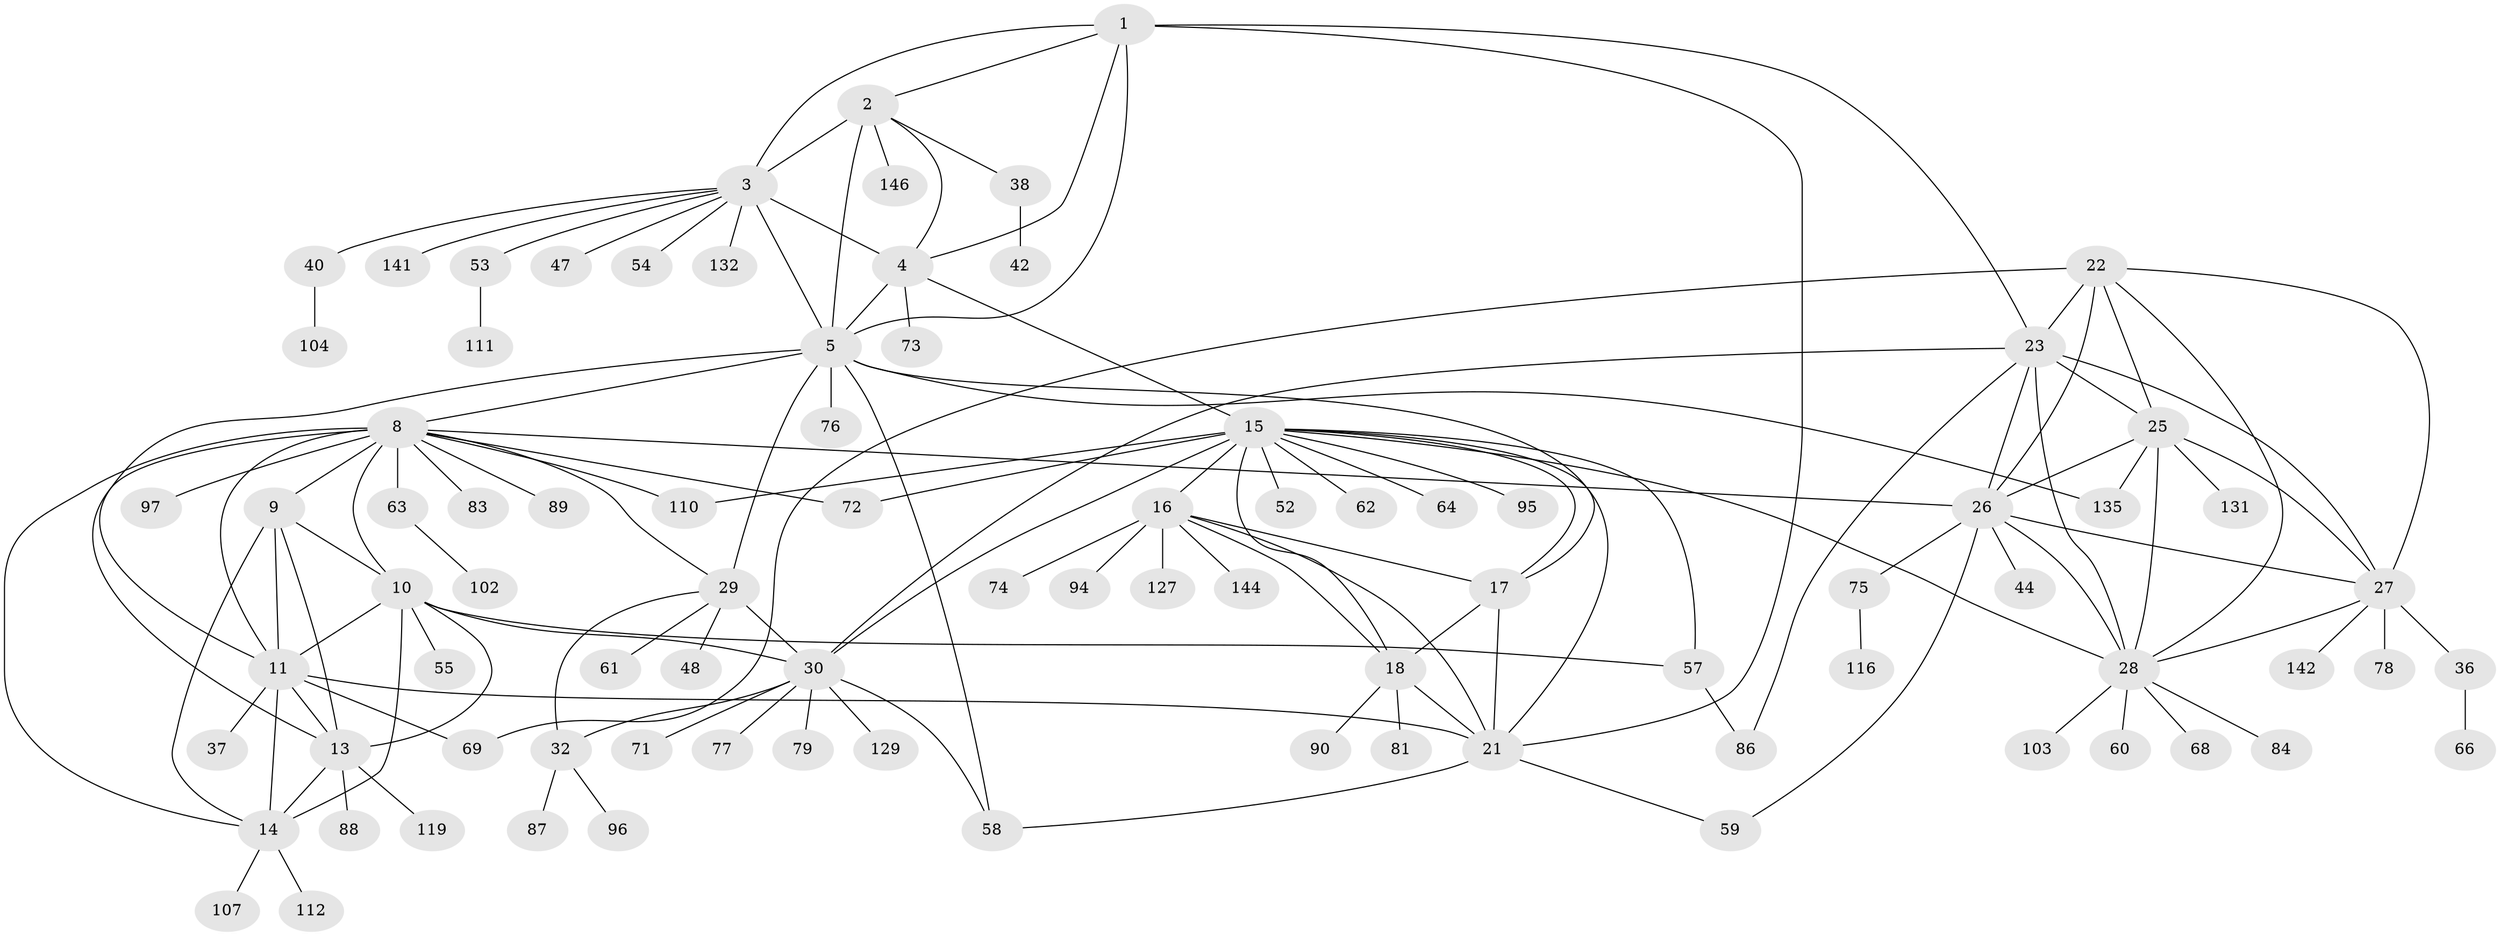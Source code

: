 // original degree distribution, {8: 0.06164383561643835, 9: 0.0547945205479452, 12: 0.02054794520547945, 11: 0.03424657534246575, 13: 0.00684931506849315, 6: 0.00684931506849315, 15: 0.00684931506849315, 7: 0.0136986301369863, 10: 0.0273972602739726, 14: 0.00684931506849315, 2: 0.1506849315068493, 1: 0.5821917808219178, 3: 0.0273972602739726}
// Generated by graph-tools (version 1.1) at 2025/19/03/04/25 18:19:47]
// undirected, 87 vertices, 138 edges
graph export_dot {
graph [start="1"]
  node [color=gray90,style=filled];
  1;
  2 [super="+51"];
  3;
  4 [super="+49+70+99+100"];
  5 [super="+45+108+134+137+140+82+7+6+85"];
  8;
  9 [super="+106"];
  10;
  11 [super="+12+109"];
  13;
  14;
  15 [super="+19"];
  16;
  17 [super="+43+91+130+124+65"];
  18 [super="+20+115"];
  21 [super="+67+46+92"];
  22 [super="+133+139+50"];
  23 [super="+24+105"];
  25;
  26;
  27;
  28;
  29 [super="+33"];
  30 [super="+31+39+120+145"];
  32;
  36;
  37;
  38;
  40;
  42;
  44;
  47;
  48;
  52;
  53;
  54;
  55;
  57;
  58;
  59;
  60;
  61;
  62;
  63;
  64;
  66;
  68;
  69;
  71;
  72;
  73 [super="+93"];
  74;
  75;
  76;
  77 [super="+136"];
  78;
  79;
  81;
  83;
  84;
  86 [super="+117"];
  87;
  88;
  89;
  90;
  94;
  95 [super="+121+143"];
  96;
  97;
  102;
  103 [super="+126"];
  104;
  107;
  110;
  111;
  112;
  116;
  119;
  127;
  129;
  131;
  132;
  135;
  141;
  142;
  144;
  146;
  1 -- 2;
  1 -- 3;
  1 -- 4;
  1 -- 5 [weight=3];
  1 -- 21;
  1 -- 23;
  2 -- 3;
  2 -- 4;
  2 -- 5 [weight=3];
  2 -- 38;
  2 -- 146;
  3 -- 4;
  3 -- 5 [weight=3];
  3 -- 40;
  3 -- 47;
  3 -- 53;
  3 -- 54;
  3 -- 132;
  3 -- 141;
  4 -- 5 [weight=3];
  4 -- 73;
  4 -- 15;
  5 -- 11;
  5 -- 58;
  5 -- 135;
  5 -- 8;
  5 -- 76;
  5 -- 29;
  5 -- 17;
  8 -- 9;
  8 -- 10;
  8 -- 11 [weight=2];
  8 -- 13;
  8 -- 14;
  8 -- 26;
  8 -- 63;
  8 -- 72;
  8 -- 83;
  8 -- 89;
  8 -- 97;
  8 -- 110;
  8 -- 29;
  9 -- 10;
  9 -- 11 [weight=2];
  9 -- 13;
  9 -- 14;
  10 -- 11 [weight=2];
  10 -- 13;
  10 -- 14;
  10 -- 55;
  10 -- 57;
  10 -- 30;
  11 -- 13 [weight=2];
  11 -- 14 [weight=2];
  11 -- 37;
  11 -- 69;
  11 -- 21;
  13 -- 14;
  13 -- 88;
  13 -- 119;
  14 -- 107;
  14 -- 112;
  15 -- 16 [weight=2];
  15 -- 17 [weight=2];
  15 -- 18 [weight=4];
  15 -- 21 [weight=2];
  15 -- 52;
  15 -- 72;
  15 -- 95;
  15 -- 110;
  15 -- 64;
  15 -- 57;
  15 -- 28;
  15 -- 62;
  15 -- 30;
  16 -- 17;
  16 -- 18 [weight=2];
  16 -- 21;
  16 -- 74;
  16 -- 94;
  16 -- 127;
  16 -- 144;
  17 -- 18 [weight=2];
  17 -- 21;
  18 -- 21 [weight=2];
  18 -- 81;
  18 -- 90;
  21 -- 58;
  21 -- 59;
  22 -- 23 [weight=2];
  22 -- 25;
  22 -- 26;
  22 -- 27;
  22 -- 28;
  22 -- 69;
  23 -- 25 [weight=2];
  23 -- 26 [weight=2];
  23 -- 27 [weight=2];
  23 -- 28 [weight=2];
  23 -- 86;
  23 -- 30;
  25 -- 26;
  25 -- 27;
  25 -- 28;
  25 -- 131;
  25 -- 135;
  26 -- 27;
  26 -- 28;
  26 -- 44;
  26 -- 59;
  26 -- 75;
  27 -- 28;
  27 -- 36;
  27 -- 78;
  27 -- 142;
  28 -- 60;
  28 -- 68;
  28 -- 84;
  28 -- 103;
  29 -- 30 [weight=8];
  29 -- 32 [weight=2];
  29 -- 61;
  29 -- 48;
  30 -- 32 [weight=4];
  30 -- 58;
  30 -- 77;
  30 -- 129;
  30 -- 71;
  30 -- 79;
  32 -- 87;
  32 -- 96;
  36 -- 66;
  38 -- 42;
  40 -- 104;
  53 -- 111;
  57 -- 86;
  63 -- 102;
  75 -- 116;
}

